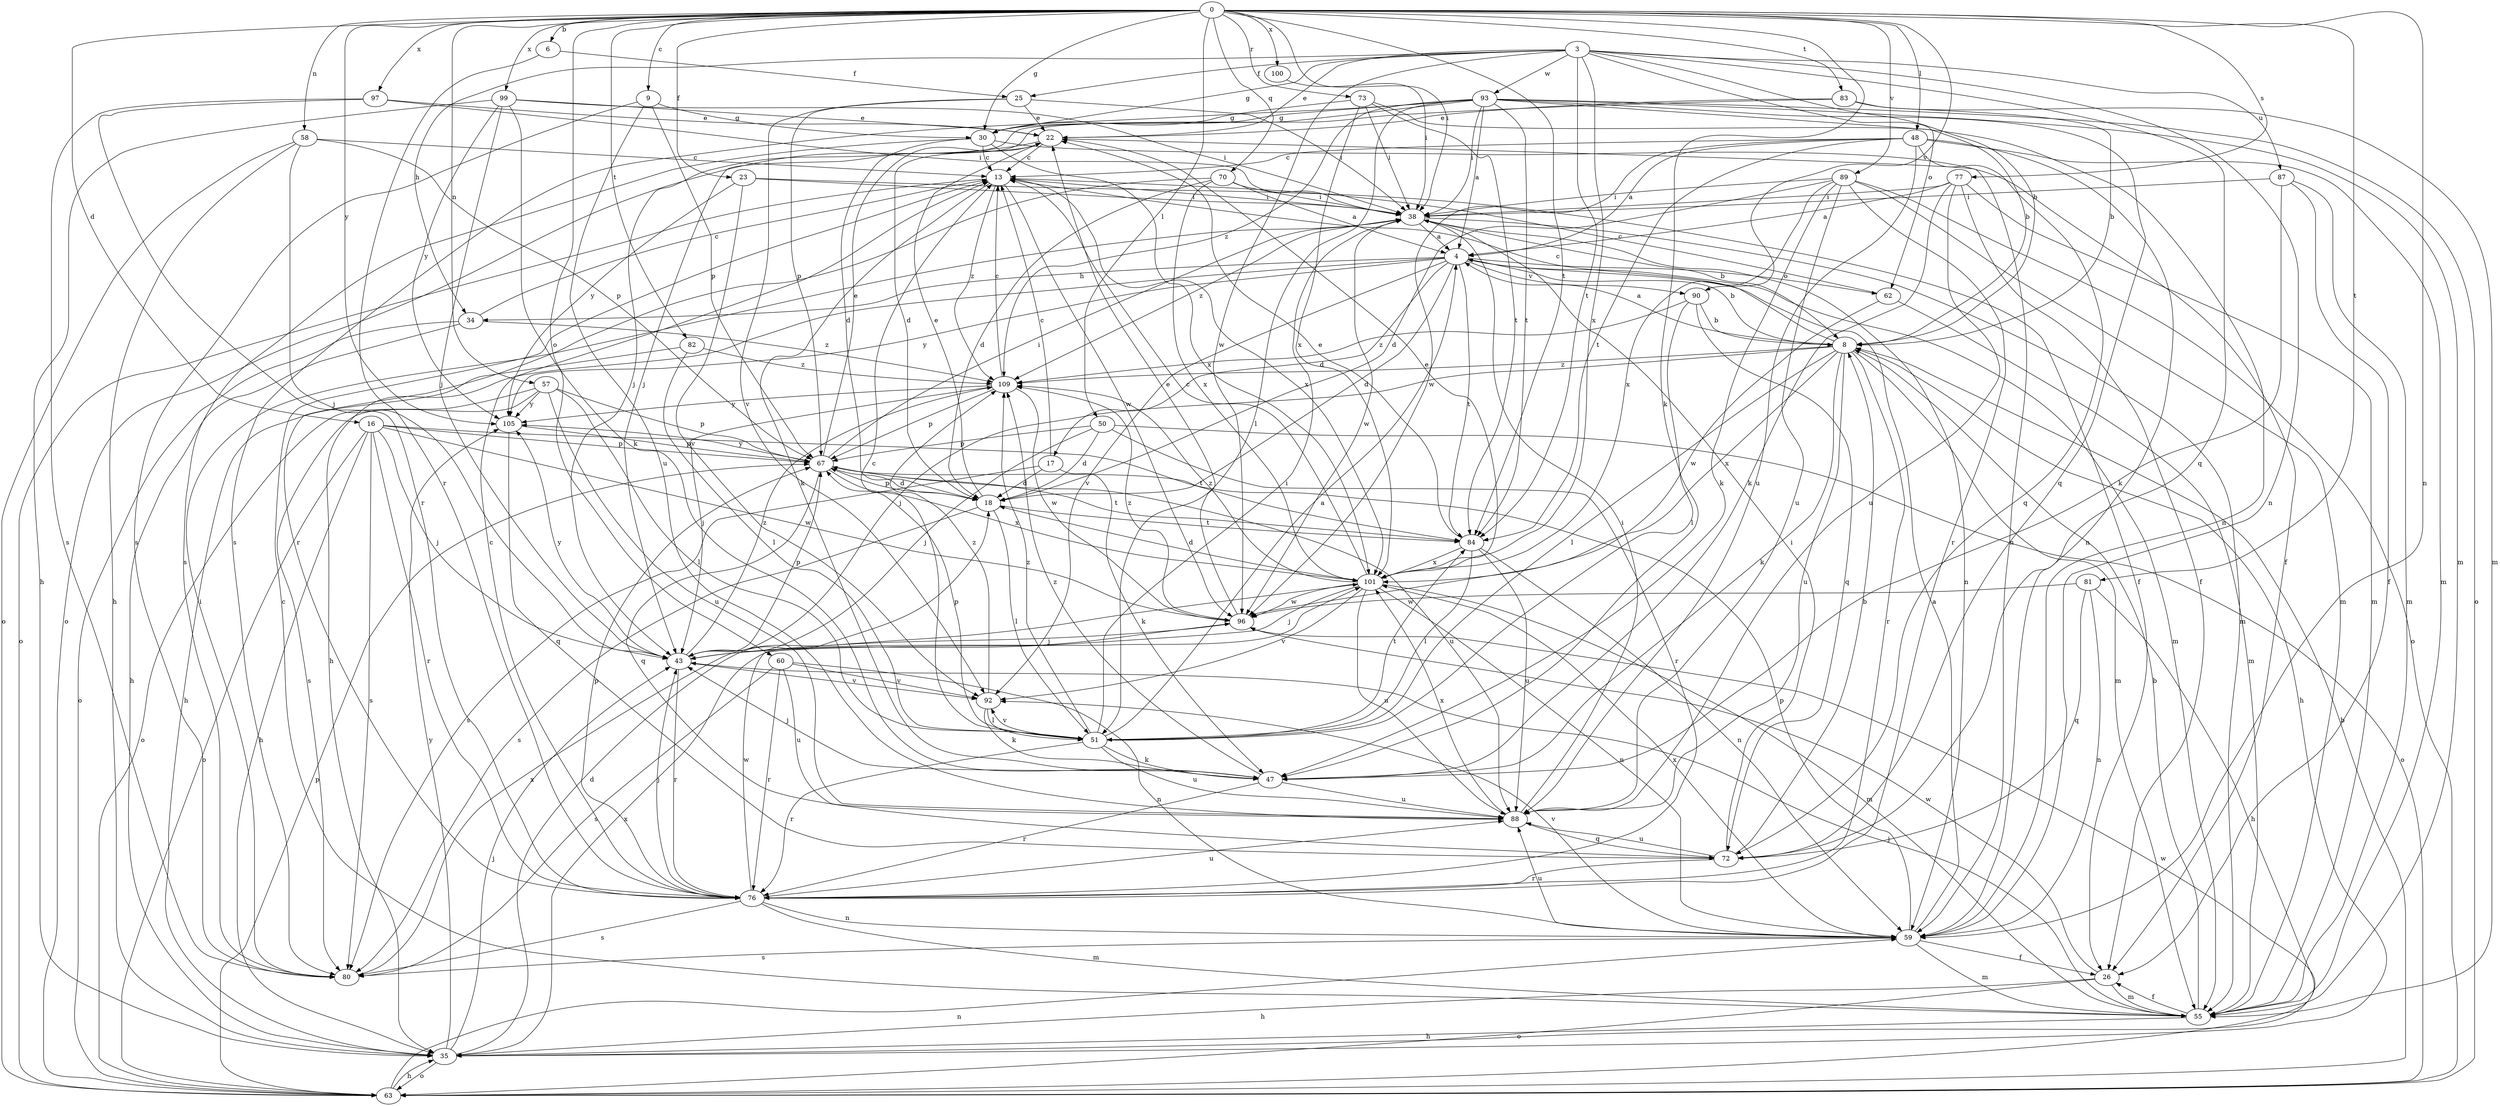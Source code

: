 strict digraph  {
0;
3;
4;
6;
8;
9;
13;
16;
17;
18;
22;
23;
25;
26;
30;
34;
35;
38;
43;
47;
48;
50;
51;
55;
57;
58;
59;
60;
62;
63;
67;
70;
72;
73;
76;
77;
80;
81;
82;
83;
84;
87;
88;
89;
90;
92;
93;
96;
97;
99;
100;
101;
105;
109;
0 -> 6  [label=b];
0 -> 9  [label=c];
0 -> 16  [label=d];
0 -> 23  [label=f];
0 -> 30  [label=g];
0 -> 38  [label=i];
0 -> 47  [label=k];
0 -> 48  [label=l];
0 -> 50  [label=l];
0 -> 57  [label=n];
0 -> 58  [label=n];
0 -> 59  [label=n];
0 -> 60  [label=o];
0 -> 70  [label=q];
0 -> 73  [label=r];
0 -> 77  [label=s];
0 -> 81  [label=t];
0 -> 82  [label=t];
0 -> 83  [label=t];
0 -> 84  [label=t];
0 -> 89  [label=v];
0 -> 90  [label=v];
0 -> 97  [label=x];
0 -> 99  [label=x];
0 -> 100  [label=x];
0 -> 105  [label=y];
3 -> 8  [label=b];
3 -> 22  [label=e];
3 -> 25  [label=f];
3 -> 30  [label=g];
3 -> 34  [label=h];
3 -> 59  [label=n];
3 -> 62  [label=o];
3 -> 72  [label=q];
3 -> 84  [label=t];
3 -> 87  [label=u];
3 -> 93  [label=w];
3 -> 96  [label=w];
3 -> 101  [label=x];
4 -> 8  [label=b];
4 -> 17  [label=d];
4 -> 18  [label=d];
4 -> 34  [label=h];
4 -> 35  [label=h];
4 -> 55  [label=m];
4 -> 62  [label=o];
4 -> 84  [label=t];
4 -> 90  [label=v];
4 -> 92  [label=v];
4 -> 105  [label=y];
6 -> 25  [label=f];
6 -> 76  [label=r];
8 -> 4  [label=a];
8 -> 13  [label=c];
8 -> 35  [label=h];
8 -> 43  [label=j];
8 -> 47  [label=k];
8 -> 51  [label=l];
8 -> 55  [label=m];
8 -> 76  [label=r];
8 -> 88  [label=u];
8 -> 101  [label=x];
8 -> 109  [label=z];
9 -> 30  [label=g];
9 -> 67  [label=p];
9 -> 80  [label=s];
9 -> 88  [label=u];
13 -> 38  [label=i];
13 -> 47  [label=k];
13 -> 63  [label=o];
13 -> 96  [label=w];
13 -> 101  [label=x];
13 -> 109  [label=z];
16 -> 35  [label=h];
16 -> 43  [label=j];
16 -> 63  [label=o];
16 -> 67  [label=p];
16 -> 76  [label=r];
16 -> 80  [label=s];
16 -> 84  [label=t];
16 -> 96  [label=w];
17 -> 13  [label=c];
17 -> 18  [label=d];
17 -> 47  [label=k];
17 -> 80  [label=s];
18 -> 22  [label=e];
18 -> 51  [label=l];
18 -> 67  [label=p];
18 -> 80  [label=s];
18 -> 84  [label=t];
22 -> 13  [label=c];
22 -> 18  [label=d];
22 -> 59  [label=n];
22 -> 63  [label=o];
23 -> 26  [label=f];
23 -> 38  [label=i];
23 -> 92  [label=v];
23 -> 105  [label=y];
25 -> 22  [label=e];
25 -> 38  [label=i];
25 -> 67  [label=p];
25 -> 92  [label=v];
26 -> 35  [label=h];
26 -> 55  [label=m];
26 -> 63  [label=o];
26 -> 96  [label=w];
30 -> 13  [label=c];
30 -> 18  [label=d];
30 -> 26  [label=f];
30 -> 80  [label=s];
30 -> 101  [label=x];
34 -> 13  [label=c];
34 -> 35  [label=h];
34 -> 63  [label=o];
34 -> 109  [label=z];
35 -> 18  [label=d];
35 -> 43  [label=j];
35 -> 63  [label=o];
35 -> 101  [label=x];
35 -> 105  [label=y];
38 -> 4  [label=a];
38 -> 8  [label=b];
38 -> 55  [label=m];
38 -> 59  [label=n];
38 -> 96  [label=w];
38 -> 109  [label=z];
43 -> 67  [label=p];
43 -> 76  [label=r];
43 -> 92  [label=v];
43 -> 105  [label=y];
43 -> 109  [label=z];
47 -> 43  [label=j];
47 -> 76  [label=r];
47 -> 88  [label=u];
47 -> 109  [label=z];
48 -> 4  [label=a];
48 -> 13  [label=c];
48 -> 55  [label=m];
48 -> 59  [label=n];
48 -> 72  [label=q];
48 -> 84  [label=t];
48 -> 88  [label=u];
48 -> 96  [label=w];
50 -> 18  [label=d];
50 -> 43  [label=j];
50 -> 63  [label=o];
50 -> 67  [label=p];
50 -> 76  [label=r];
51 -> 4  [label=a];
51 -> 13  [label=c];
51 -> 38  [label=i];
51 -> 47  [label=k];
51 -> 67  [label=p];
51 -> 76  [label=r];
51 -> 84  [label=t];
51 -> 88  [label=u];
51 -> 92  [label=v];
51 -> 109  [label=z];
55 -> 8  [label=b];
55 -> 13  [label=c];
55 -> 26  [label=f];
55 -> 35  [label=h];
55 -> 43  [label=j];
57 -> 51  [label=l];
57 -> 63  [label=o];
57 -> 67  [label=p];
57 -> 80  [label=s];
57 -> 88  [label=u];
57 -> 105  [label=y];
58 -> 13  [label=c];
58 -> 35  [label=h];
58 -> 43  [label=j];
58 -> 63  [label=o];
58 -> 67  [label=p];
59 -> 4  [label=a];
59 -> 26  [label=f];
59 -> 55  [label=m];
59 -> 67  [label=p];
59 -> 80  [label=s];
59 -> 88  [label=u];
59 -> 92  [label=v];
59 -> 101  [label=x];
60 -> 59  [label=n];
60 -> 76  [label=r];
60 -> 80  [label=s];
60 -> 88  [label=u];
60 -> 92  [label=v];
62 -> 13  [label=c];
62 -> 55  [label=m];
62 -> 96  [label=w];
63 -> 8  [label=b];
63 -> 35  [label=h];
63 -> 59  [label=n];
63 -> 67  [label=p];
63 -> 96  [label=w];
67 -> 18  [label=d];
67 -> 22  [label=e];
67 -> 38  [label=i];
67 -> 72  [label=q];
67 -> 84  [label=t];
67 -> 88  [label=u];
67 -> 101  [label=x];
67 -> 105  [label=y];
70 -> 4  [label=a];
70 -> 18  [label=d];
70 -> 38  [label=i];
70 -> 76  [label=r];
70 -> 101  [label=x];
72 -> 8  [label=b];
72 -> 38  [label=i];
72 -> 76  [label=r];
72 -> 88  [label=u];
73 -> 30  [label=g];
73 -> 38  [label=i];
73 -> 59  [label=n];
73 -> 84  [label=t];
73 -> 101  [label=x];
76 -> 13  [label=c];
76 -> 43  [label=j];
76 -> 55  [label=m];
76 -> 59  [label=n];
76 -> 67  [label=p];
76 -> 80  [label=s];
76 -> 88  [label=u];
76 -> 96  [label=w];
77 -> 4  [label=a];
77 -> 26  [label=f];
77 -> 38  [label=i];
77 -> 47  [label=k];
77 -> 55  [label=m];
77 -> 88  [label=u];
80 -> 38  [label=i];
80 -> 101  [label=x];
81 -> 35  [label=h];
81 -> 59  [label=n];
81 -> 72  [label=q];
81 -> 96  [label=w];
82 -> 35  [label=h];
82 -> 51  [label=l];
82 -> 109  [label=z];
83 -> 8  [label=b];
83 -> 22  [label=e];
83 -> 43  [label=j];
83 -> 55  [label=m];
84 -> 22  [label=e];
84 -> 51  [label=l];
84 -> 59  [label=n];
84 -> 88  [label=u];
84 -> 101  [label=x];
87 -> 26  [label=f];
87 -> 38  [label=i];
87 -> 47  [label=k];
87 -> 55  [label=m];
88 -> 38  [label=i];
88 -> 72  [label=q];
88 -> 101  [label=x];
89 -> 18  [label=d];
89 -> 38  [label=i];
89 -> 47  [label=k];
89 -> 55  [label=m];
89 -> 63  [label=o];
89 -> 76  [label=r];
89 -> 88  [label=u];
89 -> 101  [label=x];
90 -> 8  [label=b];
90 -> 51  [label=l];
90 -> 72  [label=q];
90 -> 109  [label=z];
92 -> 47  [label=k];
92 -> 51  [label=l];
92 -> 109  [label=z];
93 -> 4  [label=a];
93 -> 8  [label=b];
93 -> 30  [label=g];
93 -> 38  [label=i];
93 -> 43  [label=j];
93 -> 51  [label=l];
93 -> 55  [label=m];
93 -> 63  [label=o];
93 -> 72  [label=q];
93 -> 80  [label=s];
93 -> 84  [label=t];
93 -> 109  [label=z];
96 -> 22  [label=e];
96 -> 43  [label=j];
96 -> 109  [label=z];
97 -> 22  [label=e];
97 -> 38  [label=i];
97 -> 76  [label=r];
97 -> 80  [label=s];
99 -> 22  [label=e];
99 -> 35  [label=h];
99 -> 38  [label=i];
99 -> 43  [label=j];
99 -> 47  [label=k];
99 -> 105  [label=y];
100 -> 38  [label=i];
101 -> 13  [label=c];
101 -> 18  [label=d];
101 -> 22  [label=e];
101 -> 43  [label=j];
101 -> 55  [label=m];
101 -> 59  [label=n];
101 -> 88  [label=u];
101 -> 92  [label=v];
101 -> 96  [label=w];
101 -> 109  [label=z];
105 -> 67  [label=p];
105 -> 72  [label=q];
109 -> 13  [label=c];
109 -> 43  [label=j];
109 -> 67  [label=p];
109 -> 96  [label=w];
109 -> 105  [label=y];
}
